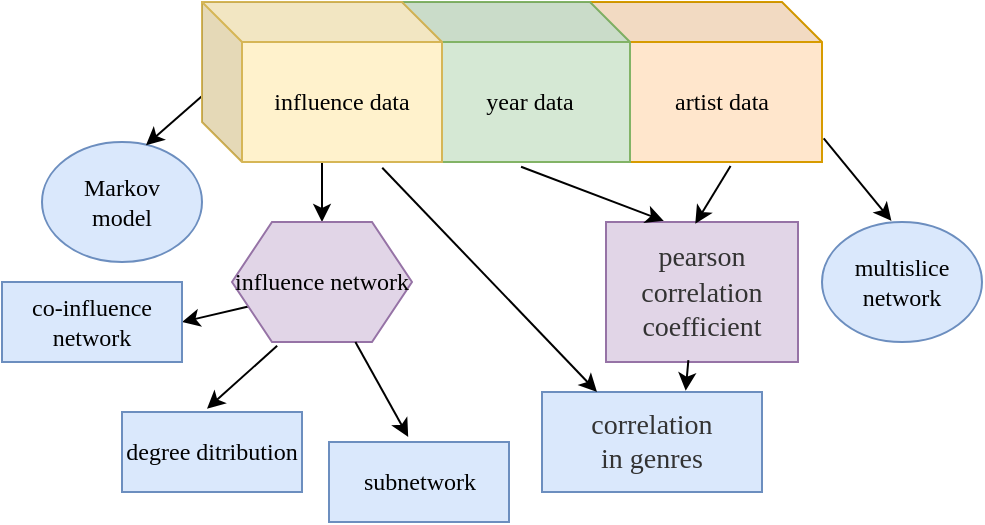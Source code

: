 <mxfile version="14.2.9" type="github">
  <diagram id="L5PRTtzu_Ya78qFWDP77" name="Page-1">
    <mxGraphModel dx="593" dy="299" grid="1" gridSize="10" guides="1" tooltips="1" connect="1" arrows="1" fold="1" page="1" pageScale="1" pageWidth="827" pageHeight="1169" math="0" shadow="0">
      <root>
        <mxCell id="0" />
        <mxCell id="1" parent="0" />
        <mxCell id="m7F7txuP7yzcCz62boE0-6" value="&lt;font face=&quot;Comic Sans MS&quot;&gt;Markov&lt;br&gt;model&lt;/font&gt;" style="ellipse;whiteSpace=wrap;html=1;fillColor=#dae8fc;strokeColor=#6c8ebf;" vertex="1" parent="1">
          <mxGeometry x="180" y="120" width="80" height="60" as="geometry" />
        </mxCell>
        <mxCell id="m7F7txuP7yzcCz62boE0-12" value="&lt;span style=&quot;font-family: &amp;#34;comic sans ms&amp;#34;&quot;&gt;artist data&lt;br&gt;&lt;/span&gt;" style="shape=cube;whiteSpace=wrap;html=1;boundedLbl=1;backgroundOutline=1;darkOpacity=0.05;darkOpacity2=0.1;fillColor=#ffe6cc;strokeColor=#d79b00;" vertex="1" parent="1">
          <mxGeometry x="450" y="50" width="120" height="80" as="geometry" />
        </mxCell>
        <mxCell id="m7F7txuP7yzcCz62boE0-16" value="" style="endArrow=classic;html=1;entryX=0.5;entryY=0;entryDx=0;entryDy=0;" edge="1" parent="1" source="m7F7txuP7yzcCz62boE0-11" target="m7F7txuP7yzcCz62boE0-19">
          <mxGeometry width="50" height="50" relative="1" as="geometry">
            <mxPoint x="284.72" y="162.48" as="sourcePoint" />
            <mxPoint x="284.05" y="192.4" as="targetPoint" />
          </mxGeometry>
        </mxCell>
        <mxCell id="m7F7txuP7yzcCz62boE0-18" value="" style="endArrow=classic;html=1;exitX=0;exitY=0.75;exitDx=0;exitDy=0;entryX=1;entryY=0.5;entryDx=0;entryDy=0;" edge="1" parent="1" source="m7F7txuP7yzcCz62boE0-19" target="m7F7txuP7yzcCz62boE0-20">
          <mxGeometry width="50" height="50" relative="1" as="geometry">
            <mxPoint x="240" y="260" as="sourcePoint" />
            <mxPoint x="210" y="300" as="targetPoint" />
          </mxGeometry>
        </mxCell>
        <mxCell id="m7F7txuP7yzcCz62boE0-19" value="&lt;font face=&quot;Comic Sans MS&quot;&gt;influence network&lt;/font&gt;" style="shape=hexagon;perimeter=hexagonPerimeter2;whiteSpace=wrap;html=1;fixedSize=1;fillColor=#e1d5e7;strokeColor=#9673a6;" vertex="1" parent="1">
          <mxGeometry x="275" y="160" width="90" height="60" as="geometry" />
        </mxCell>
        <mxCell id="m7F7txuP7yzcCz62boE0-20" value="&lt;font face=&quot;Comic Sans MS&quot;&gt;co-influence network&lt;/font&gt;" style="rounded=0;whiteSpace=wrap;html=1;fillColor=#dae8fc;strokeColor=#6c8ebf;" vertex="1" parent="1">
          <mxGeometry x="160" y="190" width="90" height="40" as="geometry" />
        </mxCell>
        <mxCell id="m7F7txuP7yzcCz62boE0-22" value="&lt;font face=&quot;Comic Sans MS&quot;&gt;degree ditribution&lt;br&gt;&lt;/font&gt;" style="rounded=0;whiteSpace=wrap;html=1;fillColor=#dae8fc;strokeColor=#6c8ebf;" vertex="1" parent="1">
          <mxGeometry x="220" y="255" width="90" height="40" as="geometry" />
        </mxCell>
        <mxCell id="m7F7txuP7yzcCz62boE0-24" value="" style="endArrow=classic;html=1;entryX=0.44;entryY=-0.064;entryDx=0;entryDy=0;entryPerimeter=0;" edge="1" parent="1" source="m7F7txuP7yzcCz62boE0-19" target="m7F7txuP7yzcCz62boE0-29">
          <mxGeometry width="50" height="50" relative="1" as="geometry">
            <mxPoint x="330" y="220" as="sourcePoint" />
            <mxPoint x="271.429" y="260" as="targetPoint" />
          </mxGeometry>
        </mxCell>
        <mxCell id="m7F7txuP7yzcCz62boE0-26" value="" style="endArrow=classic;html=1;entryX=0.65;entryY=0.026;entryDx=0;entryDy=0;entryPerimeter=0;exitX=-0.002;exitY=0.59;exitDx=0;exitDy=0;exitPerimeter=0;" edge="1" parent="1" source="m7F7txuP7yzcCz62boE0-11" target="m7F7txuP7yzcCz62boE0-6">
          <mxGeometry width="50" height="50" relative="1" as="geometry">
            <mxPoint x="220" y="109" as="sourcePoint" />
            <mxPoint x="290" y="130" as="targetPoint" />
          </mxGeometry>
        </mxCell>
        <mxCell id="m7F7txuP7yzcCz62boE0-27" value="" style="endArrow=classic;html=1;exitX=0.251;exitY=1.031;exitDx=0;exitDy=0;exitPerimeter=0;entryX=0.472;entryY=-0.04;entryDx=0;entryDy=0;entryPerimeter=0;" edge="1" parent="1" source="m7F7txuP7yzcCz62boE0-19" target="m7F7txuP7yzcCz62boE0-22">
          <mxGeometry width="50" height="50" relative="1" as="geometry">
            <mxPoint x="240" y="300" as="sourcePoint" />
            <mxPoint x="290" y="250" as="targetPoint" />
          </mxGeometry>
        </mxCell>
        <mxCell id="m7F7txuP7yzcCz62boE0-29" value="&lt;font face=&quot;Comic Sans MS&quot;&gt;subnetwork&lt;br&gt;&lt;/font&gt;" style="rounded=0;whiteSpace=wrap;html=1;fillColor=#dae8fc;strokeColor=#6c8ebf;" vertex="1" parent="1">
          <mxGeometry x="323.5" y="270" width="90" height="40" as="geometry" />
        </mxCell>
        <mxCell id="m7F7txuP7yzcCz62boE0-30" value="&lt;span style=&quot;color: rgb(51 , 51 , 51) ; font-size: 14px ; text-indent: 28px&quot;&gt;&lt;font face=&quot;Comic Sans MS&quot;&gt;pearson correlation coefficient&lt;/font&gt;&lt;/span&gt;" style="rounded=0;whiteSpace=wrap;html=1;fillColor=#e1d5e7;strokeColor=#9673a6;" vertex="1" parent="1">
          <mxGeometry x="462" y="160" width="96" height="70" as="geometry" />
        </mxCell>
        <mxCell id="m7F7txuP7yzcCz62boE0-31" value="" style="endArrow=classic;html=1;entryX=0.465;entryY=0.013;entryDx=0;entryDy=0;entryPerimeter=0;exitX=0.619;exitY=1.025;exitDx=0;exitDy=0;exitPerimeter=0;" edge="1" parent="1" source="m7F7txuP7yzcCz62boE0-12" target="m7F7txuP7yzcCz62boE0-30">
          <mxGeometry width="50" height="50" relative="1" as="geometry">
            <mxPoint x="449" y="151" as="sourcePoint" />
            <mxPoint x="420" y="170" as="targetPoint" />
          </mxGeometry>
        </mxCell>
        <mxCell id="m7F7txuP7yzcCz62boE0-32" value="&lt;span style=&quot;color: rgb(51 , 51 , 51) ; font-family: &amp;#34;comic sans ms&amp;#34; ; font-size: 14px ; text-indent: 28px&quot;&gt;correlation&lt;br&gt;in genres&lt;br&gt;&lt;/span&gt;" style="rounded=0;whiteSpace=wrap;html=1;fillColor=#dae8fc;strokeColor=#6c8ebf;" vertex="1" parent="1">
          <mxGeometry x="430" y="245" width="110" height="50" as="geometry" />
        </mxCell>
        <mxCell id="m7F7txuP7yzcCz62boE0-33" value="" style="endArrow=classic;html=1;exitX=0.751;exitY=1.036;exitDx=0;exitDy=0;exitPerimeter=0;entryX=0.25;entryY=0;entryDx=0;entryDy=0;" edge="1" parent="1" source="m7F7txuP7yzcCz62boE0-11" target="m7F7txuP7yzcCz62boE0-32">
          <mxGeometry width="50" height="50" relative="1" as="geometry">
            <mxPoint x="370" y="250" as="sourcePoint" />
            <mxPoint x="420" y="200" as="targetPoint" />
          </mxGeometry>
        </mxCell>
        <mxCell id="m7F7txuP7yzcCz62boE0-34" value="" style="endArrow=classic;html=1;exitX=0.429;exitY=0.987;exitDx=0;exitDy=0;exitPerimeter=0;entryX=0.653;entryY=-0.013;entryDx=0;entryDy=0;entryPerimeter=0;" edge="1" parent="1" source="m7F7txuP7yzcCz62boE0-30" target="m7F7txuP7yzcCz62boE0-32">
          <mxGeometry width="50" height="50" relative="1" as="geometry">
            <mxPoint x="370" y="250" as="sourcePoint" />
            <mxPoint x="420" y="200" as="targetPoint" />
          </mxGeometry>
        </mxCell>
        <mxCell id="m7F7txuP7yzcCz62boE0-35" value="" style="endArrow=classic;html=1;exitX=1.007;exitY=0.853;exitDx=0;exitDy=0;exitPerimeter=0;entryX=0.434;entryY=-0.009;entryDx=0;entryDy=0;entryPerimeter=0;" edge="1" parent="1" source="m7F7txuP7yzcCz62boE0-12" target="m7F7txuP7yzcCz62boE0-36">
          <mxGeometry width="50" height="50" relative="1" as="geometry">
            <mxPoint x="320" y="220" as="sourcePoint" />
            <mxPoint x="550" y="160" as="targetPoint" />
          </mxGeometry>
        </mxCell>
        <mxCell id="m7F7txuP7yzcCz62boE0-36" value="&lt;font face=&quot;Comic Sans MS&quot;&gt;multislice network&lt;/font&gt;" style="ellipse;whiteSpace=wrap;html=1;fillColor=#dae8fc;strokeColor=#6c8ebf;" vertex="1" parent="1">
          <mxGeometry x="570" y="160" width="80" height="60" as="geometry" />
        </mxCell>
        <mxCell id="m7F7txuP7yzcCz62boE0-37" value="&lt;span style=&quot;font-family: &amp;#34;comic sans ms&amp;#34;&quot;&gt;year data&lt;/span&gt;" style="shape=cube;whiteSpace=wrap;html=1;boundedLbl=1;backgroundOutline=1;darkOpacity=0.05;darkOpacity2=0.1;fillColor=#d5e8d4;strokeColor=#82b366;" vertex="1" parent="1">
          <mxGeometry x="354" y="50" width="120" height="80" as="geometry" />
        </mxCell>
        <mxCell id="m7F7txuP7yzcCz62boE0-11" value="&lt;span style=&quot;font-family: &amp;#34;comic sans ms&amp;#34;&quot;&gt;influence data&lt;/span&gt;" style="shape=cube;whiteSpace=wrap;html=1;boundedLbl=1;backgroundOutline=1;darkOpacity=0.05;darkOpacity2=0.1;fillColor=#fff2cc;strokeColor=#d6b656;" vertex="1" parent="1">
          <mxGeometry x="260" y="50" width="120" height="80" as="geometry" />
        </mxCell>
        <mxCell id="m7F7txuP7yzcCz62boE0-38" value="" style="endArrow=classic;html=1;exitX=0.546;exitY=1.03;exitDx=0;exitDy=0;exitPerimeter=0;entryX=0.301;entryY=-0.008;entryDx=0;entryDy=0;entryPerimeter=0;" edge="1" parent="1" source="m7F7txuP7yzcCz62boE0-37" target="m7F7txuP7yzcCz62boE0-30">
          <mxGeometry width="50" height="50" relative="1" as="geometry">
            <mxPoint x="320" y="230" as="sourcePoint" />
            <mxPoint x="370" y="180" as="targetPoint" />
          </mxGeometry>
        </mxCell>
      </root>
    </mxGraphModel>
  </diagram>
</mxfile>
